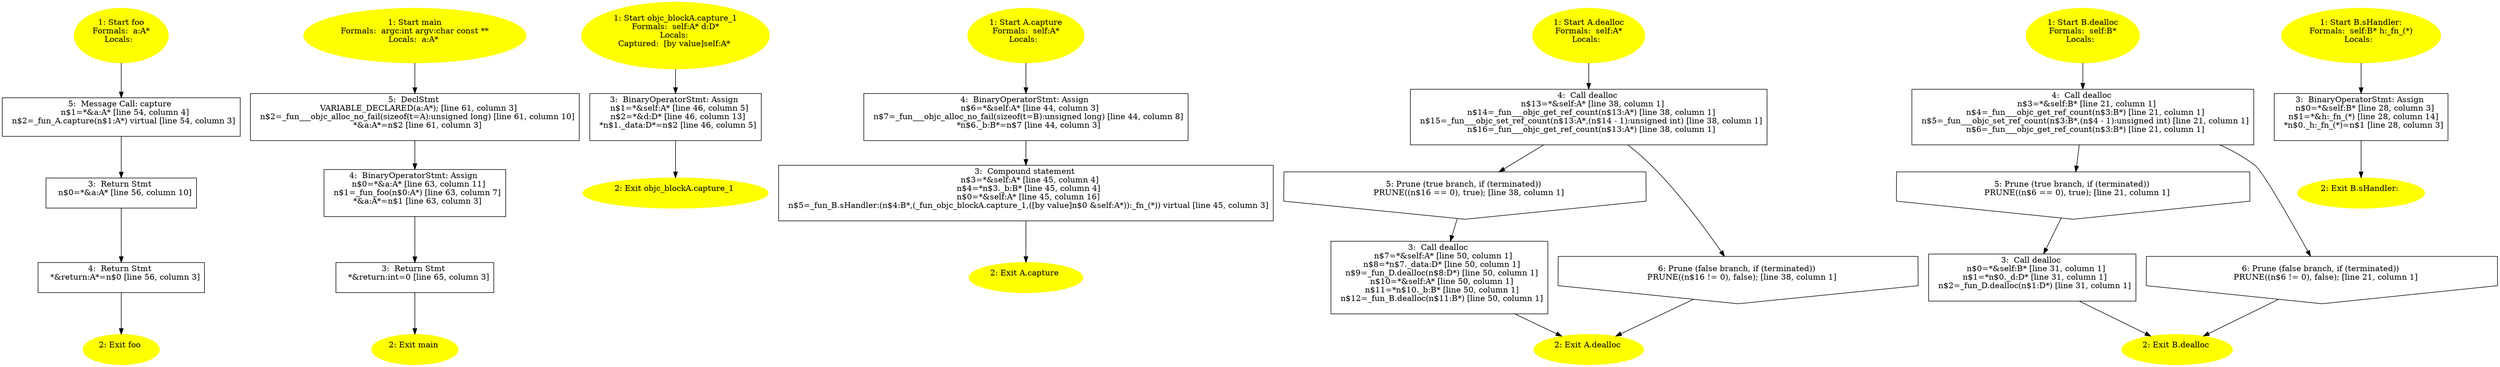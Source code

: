 /* @generated */
digraph cfg {
"foo.acbd18db4cc2f85cedef654fccc4a4d8_1" [label="1: Start foo\nFormals:  a:A*\nLocals:  \n  " color=yellow style=filled]
	

	 "foo.acbd18db4cc2f85cedef654fccc4a4d8_1" -> "foo.acbd18db4cc2f85cedef654fccc4a4d8_5" ;
"foo.acbd18db4cc2f85cedef654fccc4a4d8_2" [label="2: Exit foo \n  " color=yellow style=filled]
	

"foo.acbd18db4cc2f85cedef654fccc4a4d8_3" [label="3:  Return Stmt \n   n$0=*&a:A* [line 56, column 10]\n " shape="box"]
	

	 "foo.acbd18db4cc2f85cedef654fccc4a4d8_3" -> "foo.acbd18db4cc2f85cedef654fccc4a4d8_4" ;
"foo.acbd18db4cc2f85cedef654fccc4a4d8_4" [label="4:  Return Stmt \n   *&return:A*=n$0 [line 56, column 3]\n " shape="box"]
	

	 "foo.acbd18db4cc2f85cedef654fccc4a4d8_4" -> "foo.acbd18db4cc2f85cedef654fccc4a4d8_2" ;
"foo.acbd18db4cc2f85cedef654fccc4a4d8_5" [label="5:  Message Call: capture \n   n$1=*&a:A* [line 54, column 4]\n  n$2=_fun_A.capture(n$1:A*) virtual [line 54, column 3]\n " shape="box"]
	

	 "foo.acbd18db4cc2f85cedef654fccc4a4d8_5" -> "foo.acbd18db4cc2f85cedef654fccc4a4d8_3" ;
"main.fad58de7366495db4650cfefac2fcd61_1" [label="1: Start main\nFormals:  argc:int argv:char const **\nLocals:  a:A* \n  " color=yellow style=filled]
	

	 "main.fad58de7366495db4650cfefac2fcd61_1" -> "main.fad58de7366495db4650cfefac2fcd61_5" ;
"main.fad58de7366495db4650cfefac2fcd61_2" [label="2: Exit main \n  " color=yellow style=filled]
	

"main.fad58de7366495db4650cfefac2fcd61_3" [label="3:  Return Stmt \n   *&return:int=0 [line 65, column 3]\n " shape="box"]
	

	 "main.fad58de7366495db4650cfefac2fcd61_3" -> "main.fad58de7366495db4650cfefac2fcd61_2" ;
"main.fad58de7366495db4650cfefac2fcd61_4" [label="4:  BinaryOperatorStmt: Assign \n   n$0=*&a:A* [line 63, column 11]\n  n$1=_fun_foo(n$0:A*) [line 63, column 7]\n  *&a:A*=n$1 [line 63, column 3]\n " shape="box"]
	

	 "main.fad58de7366495db4650cfefac2fcd61_4" -> "main.fad58de7366495db4650cfefac2fcd61_3" ;
"main.fad58de7366495db4650cfefac2fcd61_5" [label="5:  DeclStmt \n   VARIABLE_DECLARED(a:A*); [line 61, column 3]\n  n$2=_fun___objc_alloc_no_fail(sizeof(t=A):unsigned long) [line 61, column 10]\n  *&a:A*=n$2 [line 61, column 3]\n " shape="box"]
	

	 "main.fad58de7366495db4650cfefac2fcd61_5" -> "main.fad58de7366495db4650cfefac2fcd61_4" ;
"objc_blockA.capture_1(class A,class D).8e9a52049a11f3e729d697583cda7110_1" [label="1: Start objc_blockA.capture_1\nFormals:  self:A* d:D*\nLocals: \nCaptured:  [by value]self:A* \n  " color=yellow style=filled]
	

	 "objc_blockA.capture_1(class A,class D).8e9a52049a11f3e729d697583cda7110_1" -> "objc_blockA.capture_1(class A,class D).8e9a52049a11f3e729d697583cda7110_3" ;
"objc_blockA.capture_1(class A,class D).8e9a52049a11f3e729d697583cda7110_2" [label="2: Exit objc_blockA.capture_1 \n  " color=yellow style=filled]
	

"objc_blockA.capture_1(class A,class D).8e9a52049a11f3e729d697583cda7110_3" [label="3:  BinaryOperatorStmt: Assign \n   n$1=*&self:A* [line 46, column 5]\n  n$2=*&d:D* [line 46, column 13]\n  *n$1._data:D*=n$2 [line 46, column 5]\n " shape="box"]
	

	 "objc_blockA.capture_1(class A,class D).8e9a52049a11f3e729d697583cda7110_3" -> "objc_blockA.capture_1(class A,class D).8e9a52049a11f3e729d697583cda7110_2" ;
"capture#A#instance.d411336575e4bf632a1828f5f5979726_1" [label="1: Start A.capture\nFormals:  self:A*\nLocals:  \n  " color=yellow style=filled]
	

	 "capture#A#instance.d411336575e4bf632a1828f5f5979726_1" -> "capture#A#instance.d411336575e4bf632a1828f5f5979726_4" ;
"capture#A#instance.d411336575e4bf632a1828f5f5979726_2" [label="2: Exit A.capture \n  " color=yellow style=filled]
	

"capture#A#instance.d411336575e4bf632a1828f5f5979726_3" [label="3:  Compound statement \n   n$3=*&self:A* [line 45, column 4]\n  n$4=*n$3._b:B* [line 45, column 4]\n  n$0=*&self:A* [line 45, column 16]\n  n$5=_fun_B.sHandler:(n$4:B*,(_fun_objc_blockA.capture_1,([by value]n$0 &self:A*)):_fn_(*)) virtual [line 45, column 3]\n " shape="box"]
	

	 "capture#A#instance.d411336575e4bf632a1828f5f5979726_3" -> "capture#A#instance.d411336575e4bf632a1828f5f5979726_2" ;
"capture#A#instance.d411336575e4bf632a1828f5f5979726_4" [label="4:  BinaryOperatorStmt: Assign \n   n$6=*&self:A* [line 44, column 3]\n  n$7=_fun___objc_alloc_no_fail(sizeof(t=B):unsigned long) [line 44, column 8]\n  *n$6._b:B*=n$7 [line 44, column 3]\n " shape="box"]
	

	 "capture#A#instance.d411336575e4bf632a1828f5f5979726_4" -> "capture#A#instance.d411336575e4bf632a1828f5f5979726_3" ;
"dealloc#A#instance.55ac864e91dcd5d484e8ab7d8eb94fcb_1" [label="1: Start A.dealloc\nFormals:  self:A*\nLocals:  \n  " color=yellow style=filled]
	

	 "dealloc#A#instance.55ac864e91dcd5d484e8ab7d8eb94fcb_1" -> "dealloc#A#instance.55ac864e91dcd5d484e8ab7d8eb94fcb_4" ;
"dealloc#A#instance.55ac864e91dcd5d484e8ab7d8eb94fcb_2" [label="2: Exit A.dealloc \n  " color=yellow style=filled]
	

"dealloc#A#instance.55ac864e91dcd5d484e8ab7d8eb94fcb_3" [label="3:  Call dealloc \n   n$7=*&self:A* [line 50, column 1]\n  n$8=*n$7._data:D* [line 50, column 1]\n  n$9=_fun_D.dealloc(n$8:D*) [line 50, column 1]\n  n$10=*&self:A* [line 50, column 1]\n  n$11=*n$10._b:B* [line 50, column 1]\n  n$12=_fun_B.dealloc(n$11:B*) [line 50, column 1]\n " shape="box"]
	

	 "dealloc#A#instance.55ac864e91dcd5d484e8ab7d8eb94fcb_3" -> "dealloc#A#instance.55ac864e91dcd5d484e8ab7d8eb94fcb_2" ;
"dealloc#A#instance.55ac864e91dcd5d484e8ab7d8eb94fcb_4" [label="4:  Call dealloc \n   n$13=*&self:A* [line 38, column 1]\n  n$14=_fun___objc_get_ref_count(n$13:A*) [line 38, column 1]\n  n$15=_fun___objc_set_ref_count(n$13:A*,(n$14 - 1):unsigned int) [line 38, column 1]\n  n$16=_fun___objc_get_ref_count(n$13:A*) [line 38, column 1]\n " shape="box"]
	

	 "dealloc#A#instance.55ac864e91dcd5d484e8ab7d8eb94fcb_4" -> "dealloc#A#instance.55ac864e91dcd5d484e8ab7d8eb94fcb_5" ;
	 "dealloc#A#instance.55ac864e91dcd5d484e8ab7d8eb94fcb_4" -> "dealloc#A#instance.55ac864e91dcd5d484e8ab7d8eb94fcb_6" ;
"dealloc#A#instance.55ac864e91dcd5d484e8ab7d8eb94fcb_5" [label="5: Prune (true branch, if (terminated)) \n   PRUNE((n$16 == 0), true); [line 38, column 1]\n " shape="invhouse"]
	

	 "dealloc#A#instance.55ac864e91dcd5d484e8ab7d8eb94fcb_5" -> "dealloc#A#instance.55ac864e91dcd5d484e8ab7d8eb94fcb_3" ;
"dealloc#A#instance.55ac864e91dcd5d484e8ab7d8eb94fcb_6" [label="6: Prune (false branch, if (terminated)) \n   PRUNE((n$16 != 0), false); [line 38, column 1]\n " shape="invhouse"]
	

	 "dealloc#A#instance.55ac864e91dcd5d484e8ab7d8eb94fcb_6" -> "dealloc#A#instance.55ac864e91dcd5d484e8ab7d8eb94fcb_2" ;
"dealloc#B#instance.8757740e0d47129962d40fbccbdf4d3f_1" [label="1: Start B.dealloc\nFormals:  self:B*\nLocals:  \n  " color=yellow style=filled]
	

	 "dealloc#B#instance.8757740e0d47129962d40fbccbdf4d3f_1" -> "dealloc#B#instance.8757740e0d47129962d40fbccbdf4d3f_4" ;
"dealloc#B#instance.8757740e0d47129962d40fbccbdf4d3f_2" [label="2: Exit B.dealloc \n  " color=yellow style=filled]
	

"dealloc#B#instance.8757740e0d47129962d40fbccbdf4d3f_3" [label="3:  Call dealloc \n   n$0=*&self:B* [line 31, column 1]\n  n$1=*n$0._d:D* [line 31, column 1]\n  n$2=_fun_D.dealloc(n$1:D*) [line 31, column 1]\n " shape="box"]
	

	 "dealloc#B#instance.8757740e0d47129962d40fbccbdf4d3f_3" -> "dealloc#B#instance.8757740e0d47129962d40fbccbdf4d3f_2" ;
"dealloc#B#instance.8757740e0d47129962d40fbccbdf4d3f_4" [label="4:  Call dealloc \n   n$3=*&self:B* [line 21, column 1]\n  n$4=_fun___objc_get_ref_count(n$3:B*) [line 21, column 1]\n  n$5=_fun___objc_set_ref_count(n$3:B*,(n$4 - 1):unsigned int) [line 21, column 1]\n  n$6=_fun___objc_get_ref_count(n$3:B*) [line 21, column 1]\n " shape="box"]
	

	 "dealloc#B#instance.8757740e0d47129962d40fbccbdf4d3f_4" -> "dealloc#B#instance.8757740e0d47129962d40fbccbdf4d3f_5" ;
	 "dealloc#B#instance.8757740e0d47129962d40fbccbdf4d3f_4" -> "dealloc#B#instance.8757740e0d47129962d40fbccbdf4d3f_6" ;
"dealloc#B#instance.8757740e0d47129962d40fbccbdf4d3f_5" [label="5: Prune (true branch, if (terminated)) \n   PRUNE((n$6 == 0), true); [line 21, column 1]\n " shape="invhouse"]
	

	 "dealloc#B#instance.8757740e0d47129962d40fbccbdf4d3f_5" -> "dealloc#B#instance.8757740e0d47129962d40fbccbdf4d3f_3" ;
"dealloc#B#instance.8757740e0d47129962d40fbccbdf4d3f_6" [label="6: Prune (false branch, if (terminated)) \n   PRUNE((n$6 != 0), false); [line 21, column 1]\n " shape="invhouse"]
	

	 "dealloc#B#instance.8757740e0d47129962d40fbccbdf4d3f_6" -> "dealloc#B#instance.8757740e0d47129962d40fbccbdf4d3f_2" ;
"sHandler:#B#instance.590685250eb38eaab242405cd45c572b_1" [label="1: Start B.sHandler:\nFormals:  self:B* h:_fn_(*)\nLocals:  \n  " color=yellow style=filled]
	

	 "sHandler:#B#instance.590685250eb38eaab242405cd45c572b_1" -> "sHandler:#B#instance.590685250eb38eaab242405cd45c572b_3" ;
"sHandler:#B#instance.590685250eb38eaab242405cd45c572b_2" [label="2: Exit B.sHandler: \n  " color=yellow style=filled]
	

"sHandler:#B#instance.590685250eb38eaab242405cd45c572b_3" [label="3:  BinaryOperatorStmt: Assign \n   n$0=*&self:B* [line 28, column 3]\n  n$1=*&h:_fn_(*) [line 28, column 14]\n  *n$0._h:_fn_(*)=n$1 [line 28, column 3]\n " shape="box"]
	

	 "sHandler:#B#instance.590685250eb38eaab242405cd45c572b_3" -> "sHandler:#B#instance.590685250eb38eaab242405cd45c572b_2" ;
}
